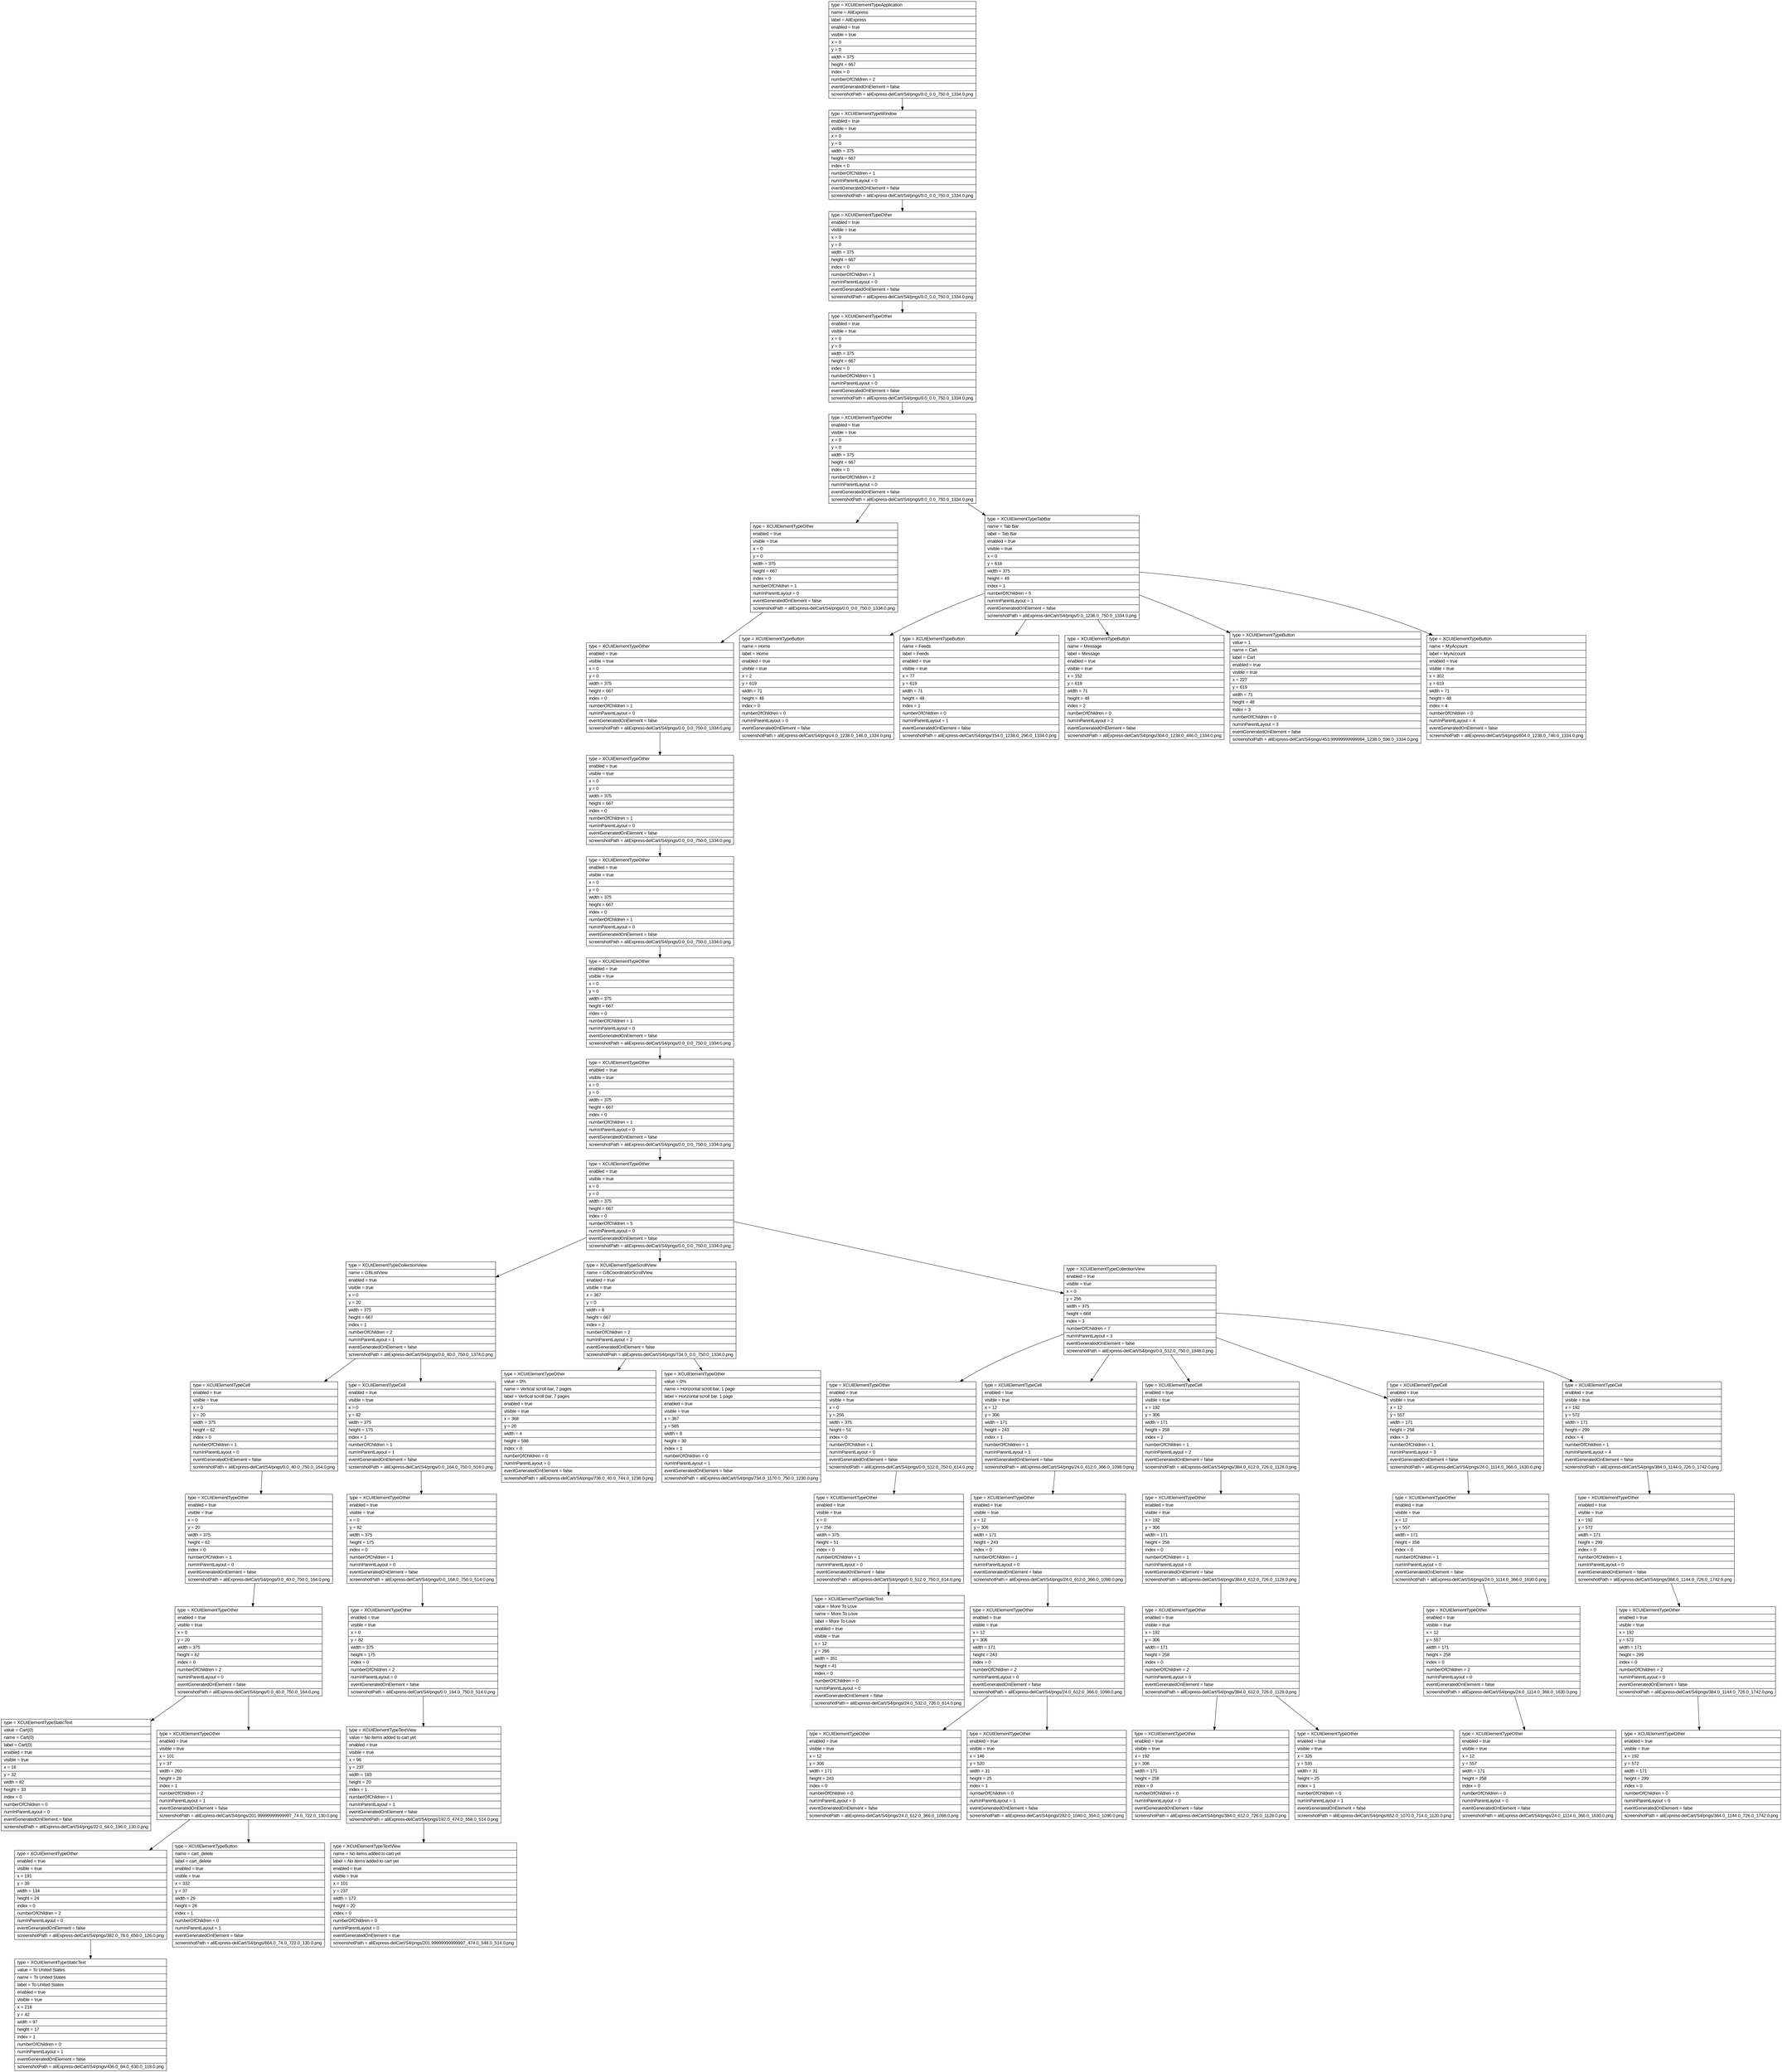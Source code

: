 digraph Layout {

	node [shape=record fontname=Arial];

	0	[label="{type = XCUIElementTypeApplication\l|name = AliExpress\l|label = AliExpress\l|enabled = true\l|visible = true\l|x = 0\l|y = 0\l|width = 375\l|height = 667\l|index = 0\l|numberOfChildren = 2\l|eventGeneratedOnElement = false \l|screenshotPath = aliExpress-delCart/S4/pngs/0.0_0.0_750.0_1334.0.png\l}"]
	1	[label="{type = XCUIElementTypeWindow\l|enabled = true\l|visible = true\l|x = 0\l|y = 0\l|width = 375\l|height = 667\l|index = 0\l|numberOfChildren = 1\l|numInParentLayout = 0\l|eventGeneratedOnElement = false \l|screenshotPath = aliExpress-delCart/S4/pngs/0.0_0.0_750.0_1334.0.png\l}"]
	2	[label="{type = XCUIElementTypeOther\l|enabled = true\l|visible = true\l|x = 0\l|y = 0\l|width = 375\l|height = 667\l|index = 0\l|numberOfChildren = 1\l|numInParentLayout = 0\l|eventGeneratedOnElement = false \l|screenshotPath = aliExpress-delCart/S4/pngs/0.0_0.0_750.0_1334.0.png\l}"]
	3	[label="{type = XCUIElementTypeOther\l|enabled = true\l|visible = true\l|x = 0\l|y = 0\l|width = 375\l|height = 667\l|index = 0\l|numberOfChildren = 1\l|numInParentLayout = 0\l|eventGeneratedOnElement = false \l|screenshotPath = aliExpress-delCart/S4/pngs/0.0_0.0_750.0_1334.0.png\l}"]
	4	[label="{type = XCUIElementTypeOther\l|enabled = true\l|visible = true\l|x = 0\l|y = 0\l|width = 375\l|height = 667\l|index = 0\l|numberOfChildren = 2\l|numInParentLayout = 0\l|eventGeneratedOnElement = false \l|screenshotPath = aliExpress-delCart/S4/pngs/0.0_0.0_750.0_1334.0.png\l}"]
	5	[label="{type = XCUIElementTypeOther\l|enabled = true\l|visible = true\l|x = 0\l|y = 0\l|width = 375\l|height = 667\l|index = 0\l|numberOfChildren = 1\l|numInParentLayout = 0\l|eventGeneratedOnElement = false \l|screenshotPath = aliExpress-delCart/S4/pngs/0.0_0.0_750.0_1334.0.png\l}"]
	6	[label="{type = XCUIElementTypeTabBar\l|name = Tab Bar\l|label = Tab Bar\l|enabled = true\l|visible = true\l|x = 0\l|y = 618\l|width = 375\l|height = 49\l|index = 1\l|numberOfChildren = 5\l|numInParentLayout = 1\l|eventGeneratedOnElement = false \l|screenshotPath = aliExpress-delCart/S4/pngs/0.0_1236.0_750.0_1334.0.png\l}"]
	7	[label="{type = XCUIElementTypeOther\l|enabled = true\l|visible = true\l|x = 0\l|y = 0\l|width = 375\l|height = 667\l|index = 0\l|numberOfChildren = 1\l|numInParentLayout = 0\l|eventGeneratedOnElement = false \l|screenshotPath = aliExpress-delCart/S4/pngs/0.0_0.0_750.0_1334.0.png\l}"]
	8	[label="{type = XCUIElementTypeButton\l|name = Home\l|label = Home\l|enabled = true\l|visible = true\l|x = 2\l|y = 619\l|width = 71\l|height = 48\l|index = 0\l|numberOfChildren = 0\l|numInParentLayout = 0\l|eventGeneratedOnElement = false \l|screenshotPath = aliExpress-delCart/S4/pngs/4.0_1238.0_146.0_1334.0.png\l}"]
	9	[label="{type = XCUIElementTypeButton\l|name = Feeds\l|label = Feeds\l|enabled = true\l|visible = true\l|x = 77\l|y = 619\l|width = 71\l|height = 48\l|index = 1\l|numberOfChildren = 0\l|numInParentLayout = 1\l|eventGeneratedOnElement = false \l|screenshotPath = aliExpress-delCart/S4/pngs/154.0_1238.0_296.0_1334.0.png\l}"]
	10	[label="{type = XCUIElementTypeButton\l|name = Message\l|label = Message\l|enabled = true\l|visible = true\l|x = 152\l|y = 619\l|width = 71\l|height = 48\l|index = 2\l|numberOfChildren = 0\l|numInParentLayout = 2\l|eventGeneratedOnElement = false \l|screenshotPath = aliExpress-delCart/S4/pngs/304.0_1238.0_446.0_1334.0.png\l}"]
	11	[label="{type = XCUIElementTypeButton\l|value = 1\l|name = Cart\l|label = Cart\l|enabled = true\l|visible = true\l|x = 227\l|y = 619\l|width = 71\l|height = 48\l|index = 3\l|numberOfChildren = 0\l|numInParentLayout = 3\l|eventGeneratedOnElement = false \l|screenshotPath = aliExpress-delCart/S4/pngs/453.99999999999994_1238.0_596.0_1334.0.png\l}"]
	12	[label="{type = XCUIElementTypeButton\l|name = MyAccount\l|label = MyAccount\l|enabled = true\l|visible = true\l|x = 302\l|y = 619\l|width = 71\l|height = 48\l|index = 4\l|numberOfChildren = 0\l|numInParentLayout = 4\l|eventGeneratedOnElement = false \l|screenshotPath = aliExpress-delCart/S4/pngs/604.0_1238.0_746.0_1334.0.png\l}"]
	13	[label="{type = XCUIElementTypeOther\l|enabled = true\l|visible = true\l|x = 0\l|y = 0\l|width = 375\l|height = 667\l|index = 0\l|numberOfChildren = 1\l|numInParentLayout = 0\l|eventGeneratedOnElement = false \l|screenshotPath = aliExpress-delCart/S4/pngs/0.0_0.0_750.0_1334.0.png\l}"]
	14	[label="{type = XCUIElementTypeOther\l|enabled = true\l|visible = true\l|x = 0\l|y = 0\l|width = 375\l|height = 667\l|index = 0\l|numberOfChildren = 1\l|numInParentLayout = 0\l|eventGeneratedOnElement = false \l|screenshotPath = aliExpress-delCart/S4/pngs/0.0_0.0_750.0_1334.0.png\l}"]
	15	[label="{type = XCUIElementTypeOther\l|enabled = true\l|visible = true\l|x = 0\l|y = 0\l|width = 375\l|height = 667\l|index = 0\l|numberOfChildren = 1\l|numInParentLayout = 0\l|eventGeneratedOnElement = false \l|screenshotPath = aliExpress-delCart/S4/pngs/0.0_0.0_750.0_1334.0.png\l}"]
	16	[label="{type = XCUIElementTypeOther\l|enabled = true\l|visible = true\l|x = 0\l|y = 0\l|width = 375\l|height = 667\l|index = 0\l|numberOfChildren = 1\l|numInParentLayout = 0\l|eventGeneratedOnElement = false \l|screenshotPath = aliExpress-delCart/S4/pngs/0.0_0.0_750.0_1334.0.png\l}"]
	17	[label="{type = XCUIElementTypeOther\l|enabled = true\l|visible = true\l|x = 0\l|y = 0\l|width = 375\l|height = 667\l|index = 0\l|numberOfChildren = 5\l|numInParentLayout = 0\l|eventGeneratedOnElement = false \l|screenshotPath = aliExpress-delCart/S4/pngs/0.0_0.0_750.0_1334.0.png\l}"]
	18	[label="{type = XCUIElementTypeCollectionView\l|name = GBListView\l|enabled = true\l|visible = true\l|x = 0\l|y = 20\l|width = 375\l|height = 667\l|index = 1\l|numberOfChildren = 2\l|numInParentLayout = 1\l|eventGeneratedOnElement = false \l|screenshotPath = aliExpress-delCart/S4/pngs/0.0_40.0_750.0_1374.0.png\l}"]
	19	[label="{type = XCUIElementTypeScrollView\l|name = GBCoordinatorScrollView\l|enabled = true\l|visible = true\l|x = 367\l|y = 0\l|width = 8\l|height = 667\l|index = 2\l|numberOfChildren = 2\l|numInParentLayout = 2\l|eventGeneratedOnElement = false \l|screenshotPath = aliExpress-delCart/S4/pngs/734.0_0.0_750.0_1334.0.png\l}"]
	20	[label="{type = XCUIElementTypeCollectionView\l|enabled = true\l|visible = true\l|x = 0\l|y = 256\l|width = 375\l|height = 668\l|index = 3\l|numberOfChildren = 7\l|numInParentLayout = 3\l|eventGeneratedOnElement = false \l|screenshotPath = aliExpress-delCart/S4/pngs/0.0_512.0_750.0_1848.0.png\l}"]
	21	[label="{type = XCUIElementTypeCell\l|enabled = true\l|visible = true\l|x = 0\l|y = 20\l|width = 375\l|height = 62\l|index = 0\l|numberOfChildren = 1\l|numInParentLayout = 0\l|eventGeneratedOnElement = false \l|screenshotPath = aliExpress-delCart/S4/pngs/0.0_40.0_750.0_164.0.png\l}"]
	22	[label="{type = XCUIElementTypeCell\l|enabled = true\l|visible = true\l|x = 0\l|y = 82\l|width = 375\l|height = 175\l|index = 1\l|numberOfChildren = 1\l|numInParentLayout = 1\l|eventGeneratedOnElement = false \l|screenshotPath = aliExpress-delCart/S4/pngs/0.0_164.0_750.0_514.0.png\l}"]
	23	[label="{type = XCUIElementTypeOther\l|value = 0%\l|name = Vertical scroll bar, 7 pages\l|label = Vertical scroll bar, 7 pages\l|enabled = true\l|visible = true\l|x = 368\l|y = 20\l|width = 4\l|height = 598\l|index = 0\l|numberOfChildren = 0\l|numInParentLayout = 0\l|eventGeneratedOnElement = false \l|screenshotPath = aliExpress-delCart/S4/pngs/736.0_40.0_744.0_1236.0.png\l}"]
	24	[label="{type = XCUIElementTypeOther\l|value = 0%\l|name = Horizontal scroll bar, 1 page\l|label = Horizontal scroll bar, 1 page\l|enabled = true\l|visible = true\l|x = 367\l|y = 585\l|width = 8\l|height = 30\l|index = 1\l|numberOfChildren = 0\l|numInParentLayout = 1\l|eventGeneratedOnElement = false \l|screenshotPath = aliExpress-delCart/S4/pngs/734.0_1170.0_750.0_1230.0.png\l}"]
	25	[label="{type = XCUIElementTypeOther\l|enabled = true\l|visible = true\l|x = 0\l|y = 256\l|width = 375\l|height = 51\l|index = 0\l|numberOfChildren = 1\l|numInParentLayout = 0\l|eventGeneratedOnElement = false \l|screenshotPath = aliExpress-delCart/S4/pngs/0.0_512.0_750.0_614.0.png\l}"]
	26	[label="{type = XCUIElementTypeCell\l|enabled = true\l|visible = true\l|x = 12\l|y = 306\l|width = 171\l|height = 243\l|index = 1\l|numberOfChildren = 1\l|numInParentLayout = 1\l|eventGeneratedOnElement = false \l|screenshotPath = aliExpress-delCart/S4/pngs/24.0_612.0_366.0_1098.0.png\l}"]
	27	[label="{type = XCUIElementTypeCell\l|enabled = true\l|visible = true\l|x = 192\l|y = 306\l|width = 171\l|height = 258\l|index = 2\l|numberOfChildren = 1\l|numInParentLayout = 2\l|eventGeneratedOnElement = false \l|screenshotPath = aliExpress-delCart/S4/pngs/384.0_612.0_726.0_1128.0.png\l}"]
	28	[label="{type = XCUIElementTypeCell\l|enabled = true\l|visible = true\l|x = 12\l|y = 557\l|width = 171\l|height = 258\l|index = 3\l|numberOfChildren = 1\l|numInParentLayout = 3\l|eventGeneratedOnElement = false \l|screenshotPath = aliExpress-delCart/S4/pngs/24.0_1114.0_366.0_1630.0.png\l}"]
	29	[label="{type = XCUIElementTypeCell\l|enabled = true\l|visible = true\l|x = 192\l|y = 572\l|width = 171\l|height = 299\l|index = 4\l|numberOfChildren = 1\l|numInParentLayout = 4\l|eventGeneratedOnElement = false \l|screenshotPath = aliExpress-delCart/S4/pngs/384.0_1144.0_726.0_1742.0.png\l}"]
	30	[label="{type = XCUIElementTypeOther\l|enabled = true\l|visible = true\l|x = 0\l|y = 20\l|width = 375\l|height = 62\l|index = 0\l|numberOfChildren = 1\l|numInParentLayout = 0\l|eventGeneratedOnElement = false \l|screenshotPath = aliExpress-delCart/S4/pngs/0.0_40.0_750.0_164.0.png\l}"]
	31	[label="{type = XCUIElementTypeOther\l|enabled = true\l|visible = true\l|x = 0\l|y = 82\l|width = 375\l|height = 175\l|index = 0\l|numberOfChildren = 1\l|numInParentLayout = 0\l|eventGeneratedOnElement = false \l|screenshotPath = aliExpress-delCart/S4/pngs/0.0_164.0_750.0_514.0.png\l}"]
	32	[label="{type = XCUIElementTypeOther\l|enabled = true\l|visible = true\l|x = 0\l|y = 256\l|width = 375\l|height = 51\l|index = 0\l|numberOfChildren = 1\l|numInParentLayout = 0\l|eventGeneratedOnElement = false \l|screenshotPath = aliExpress-delCart/S4/pngs/0.0_512.0_750.0_614.0.png\l}"]
	33	[label="{type = XCUIElementTypeOther\l|enabled = true\l|visible = true\l|x = 12\l|y = 306\l|width = 171\l|height = 243\l|index = 0\l|numberOfChildren = 1\l|numInParentLayout = 0\l|eventGeneratedOnElement = false \l|screenshotPath = aliExpress-delCart/S4/pngs/24.0_612.0_366.0_1098.0.png\l}"]
	34	[label="{type = XCUIElementTypeOther\l|enabled = true\l|visible = true\l|x = 192\l|y = 306\l|width = 171\l|height = 258\l|index = 0\l|numberOfChildren = 1\l|numInParentLayout = 0\l|eventGeneratedOnElement = false \l|screenshotPath = aliExpress-delCart/S4/pngs/384.0_612.0_726.0_1128.0.png\l}"]
	35	[label="{type = XCUIElementTypeOther\l|enabled = true\l|visible = true\l|x = 12\l|y = 557\l|width = 171\l|height = 258\l|index = 0\l|numberOfChildren = 1\l|numInParentLayout = 0\l|eventGeneratedOnElement = false \l|screenshotPath = aliExpress-delCart/S4/pngs/24.0_1114.0_366.0_1630.0.png\l}"]
	36	[label="{type = XCUIElementTypeOther\l|enabled = true\l|visible = true\l|x = 192\l|y = 572\l|width = 171\l|height = 299\l|index = 0\l|numberOfChildren = 1\l|numInParentLayout = 0\l|eventGeneratedOnElement = false \l|screenshotPath = aliExpress-delCart/S4/pngs/384.0_1144.0_726.0_1742.0.png\l}"]
	37	[label="{type = XCUIElementTypeOther\l|enabled = true\l|visible = true\l|x = 0\l|y = 20\l|width = 375\l|height = 62\l|index = 0\l|numberOfChildren = 2\l|numInParentLayout = 0\l|eventGeneratedOnElement = false \l|screenshotPath = aliExpress-delCart/S4/pngs/0.0_40.0_750.0_164.0.png\l}"]
	38	[label="{type = XCUIElementTypeOther\l|enabled = true\l|visible = true\l|x = 0\l|y = 82\l|width = 375\l|height = 175\l|index = 0\l|numberOfChildren = 2\l|numInParentLayout = 0\l|eventGeneratedOnElement = false \l|screenshotPath = aliExpress-delCart/S4/pngs/0.0_164.0_750.0_514.0.png\l}"]
	39	[label="{type = XCUIElementTypeStaticText\l|value = More To Love\l|name = More To Love\l|label = More To Love\l|enabled = true\l|visible = true\l|x = 12\l|y = 266\l|width = 351\l|height = 41\l|index = 0\l|numberOfChildren = 0\l|numInParentLayout = 0\l|eventGeneratedOnElement = false \l|screenshotPath = aliExpress-delCart/S4/pngs/24.0_532.0_726.0_614.0.png\l}"]
	40	[label="{type = XCUIElementTypeOther\l|enabled = true\l|visible = true\l|x = 12\l|y = 306\l|width = 171\l|height = 243\l|index = 0\l|numberOfChildren = 2\l|numInParentLayout = 0\l|eventGeneratedOnElement = false \l|screenshotPath = aliExpress-delCart/S4/pngs/24.0_612.0_366.0_1098.0.png\l}"]
	41	[label="{type = XCUIElementTypeOther\l|enabled = true\l|visible = true\l|x = 192\l|y = 306\l|width = 171\l|height = 258\l|index = 0\l|numberOfChildren = 2\l|numInParentLayout = 0\l|eventGeneratedOnElement = false \l|screenshotPath = aliExpress-delCart/S4/pngs/384.0_612.0_726.0_1128.0.png\l}"]
	42	[label="{type = XCUIElementTypeOther\l|enabled = true\l|visible = true\l|x = 12\l|y = 557\l|width = 171\l|height = 258\l|index = 0\l|numberOfChildren = 2\l|numInParentLayout = 0\l|eventGeneratedOnElement = false \l|screenshotPath = aliExpress-delCart/S4/pngs/24.0_1114.0_366.0_1630.0.png\l}"]
	43	[label="{type = XCUIElementTypeOther\l|enabled = true\l|visible = true\l|x = 192\l|y = 572\l|width = 171\l|height = 299\l|index = 0\l|numberOfChildren = 2\l|numInParentLayout = 0\l|eventGeneratedOnElement = false \l|screenshotPath = aliExpress-delCart/S4/pngs/384.0_1144.0_726.0_1742.0.png\l}"]
	44	[label="{type = XCUIElementTypeStaticText\l|value = Cart(0)\l|name = Cart(0)\l|label = Cart(0)\l|enabled = true\l|visible = true\l|x = 16\l|y = 32\l|width = 82\l|height = 33\l|index = 0\l|numberOfChildren = 0\l|numInParentLayout = 0\l|eventGeneratedOnElement = false \l|screenshotPath = aliExpress-delCart/S4/pngs/32.0_64.0_196.0_130.0.png\l}"]
	45	[label="{type = XCUIElementTypeOther\l|enabled = true\l|visible = true\l|x = 101\l|y = 37\l|width = 260\l|height = 28\l|index = 1\l|numberOfChildren = 2\l|numInParentLayout = 1\l|eventGeneratedOnElement = false \l|screenshotPath = aliExpress-delCart/S4/pngs/201.99999999999997_74.0_722.0_130.0.png\l}"]
	46	[label="{type = XCUIElementTypeTextView\l|value = No items added to cart yet\l|enabled = true\l|visible = true\l|x = 96\l|y = 237\l|width = 183\l|height = 20\l|index = 1\l|numberOfChildren = 1\l|numInParentLayout = 1\l|eventGeneratedOnElement = false \l|screenshotPath = aliExpress-delCart/S4/pngs/192.0_474.0_558.0_514.0.png\l}"]
	47	[label="{type = XCUIElementTypeOther\l|enabled = true\l|visible = true\l|x = 12\l|y = 306\l|width = 171\l|height = 243\l|index = 0\l|numberOfChildren = 0\l|numInParentLayout = 0\l|eventGeneratedOnElement = false \l|screenshotPath = aliExpress-delCart/S4/pngs/24.0_612.0_366.0_1098.0.png\l}"]
	48	[label="{type = XCUIElementTypeOther\l|enabled = true\l|visible = true\l|x = 146\l|y = 520\l|width = 31\l|height = 25\l|index = 1\l|numberOfChildren = 0\l|numInParentLayout = 1\l|eventGeneratedOnElement = false \l|screenshotPath = aliExpress-delCart/S4/pngs/292.0_1040.0_354.0_1090.0.png\l}"]
	49	[label="{type = XCUIElementTypeOther\l|enabled = true\l|visible = true\l|x = 192\l|y = 306\l|width = 171\l|height = 258\l|index = 0\l|numberOfChildren = 0\l|numInParentLayout = 0\l|eventGeneratedOnElement = false \l|screenshotPath = aliExpress-delCart/S4/pngs/384.0_612.0_726.0_1128.0.png\l}"]
	50	[label="{type = XCUIElementTypeOther\l|enabled = true\l|visible = true\l|x = 326\l|y = 535\l|width = 31\l|height = 25\l|index = 1\l|numberOfChildren = 0\l|numInParentLayout = 1\l|eventGeneratedOnElement = false \l|screenshotPath = aliExpress-delCart/S4/pngs/652.0_1070.0_714.0_1120.0.png\l}"]
	51	[label="{type = XCUIElementTypeOther\l|enabled = true\l|visible = true\l|x = 12\l|y = 557\l|width = 171\l|height = 258\l|index = 0\l|numberOfChildren = 0\l|numInParentLayout = 0\l|eventGeneratedOnElement = false \l|screenshotPath = aliExpress-delCart/S4/pngs/24.0_1114.0_366.0_1630.0.png\l}"]
	52	[label="{type = XCUIElementTypeOther\l|enabled = true\l|visible = true\l|x = 192\l|y = 572\l|width = 171\l|height = 299\l|index = 0\l|numberOfChildren = 0\l|numInParentLayout = 0\l|eventGeneratedOnElement = false \l|screenshotPath = aliExpress-delCart/S4/pngs/384.0_1144.0_726.0_1742.0.png\l}"]
	53	[label="{type = XCUIElementTypeOther\l|enabled = true\l|visible = true\l|x = 191\l|y = 39\l|width = 134\l|height = 24\l|index = 0\l|numberOfChildren = 2\l|numInParentLayout = 0\l|eventGeneratedOnElement = false \l|screenshotPath = aliExpress-delCart/S4/pngs/382.0_78.0_650.0_126.0.png\l}"]
	54	[label="{type = XCUIElementTypeButton\l|name = cart_delete\l|label = cart_delete\l|enabled = true\l|visible = true\l|x = 332\l|y = 37\l|width = 29\l|height = 28\l|index = 1\l|numberOfChildren = 0\l|numInParentLayout = 1\l|eventGeneratedOnElement = false \l|screenshotPath = aliExpress-delCart/S4/pngs/664.0_74.0_722.0_130.0.png\l}"]
	55	[label="{type = XCUIElementTypeTextView\l|name = No items added to cart yet\l|label = No items added to cart yet\l|enabled = true\l|visible = true\l|x = 101\l|y = 237\l|width = 173\l|height = 20\l|index = 0\l|numberOfChildren = 0\l|numInParentLayout = 0\l|eventGeneratedOnElement = true \l|screenshotPath = aliExpress-delCart/S4/pngs/201.99999999999997_474.0_548.0_514.0.png\l}"]
	56	[label="{type = XCUIElementTypeStaticText\l|value = To United States\l|name = To United States\l|label = To United States\l|enabled = true\l|visible = true\l|x = 218\l|y = 42\l|width = 97\l|height = 17\l|index = 1\l|numberOfChildren = 0\l|numInParentLayout = 1\l|eventGeneratedOnElement = false \l|screenshotPath = aliExpress-delCart/S4/pngs/436.0_84.0_630.0_118.0.png\l}"]


	0 -> 1
	1 -> 2
	2 -> 3
	3 -> 4
	4 -> 5
	4 -> 6
	5 -> 7
	6 -> 8
	6 -> 9
	6 -> 10
	6 -> 11
	6 -> 12
	7 -> 13
	13 -> 14
	14 -> 15
	15 -> 16
	16 -> 17
	17 -> 18
	17 -> 19
	17 -> 20
	18 -> 21
	18 -> 22
	19 -> 23
	19 -> 24
	20 -> 25
	20 -> 26
	20 -> 27
	20 -> 28
	20 -> 29
	21 -> 30
	22 -> 31
	25 -> 32
	26 -> 33
	27 -> 34
	28 -> 35
	29 -> 36
	30 -> 37
	31 -> 38
	32 -> 39
	33 -> 40
	34 -> 41
	35 -> 42
	36 -> 43
	37 -> 44
	37 -> 45
	38 -> 46
	40 -> 47
	40 -> 48
	41 -> 49
	41 -> 50
	42 -> 51
	43 -> 52
	45 -> 53
	45 -> 54
	46 -> 55
	53 -> 56


}